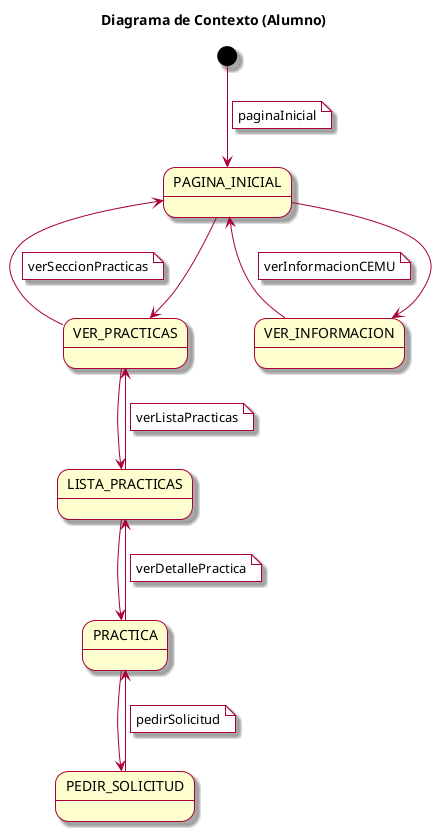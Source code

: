 @startuml Diagrama de Contexto (Alumno)

skin rose
skinparam note{
  BackgroundColor white
}
title Diagrama de Contexto (Alumno)

[*] -->  PAGINA_INICIAL
note on link: paginaInicial

PAGINA_INICIAL -d-> VER_PRACTICAS
VER_PRACTICAS -l-> PAGINA_INICIAL
note on link: verSeccionPracticas

PAGINA_INICIAL -d-> VER_INFORMACION
VER_INFORMACION -l-> PAGINA_INICIAL
note on link: verInformacionCEMU

VER_PRACTICAS --> LISTA_PRACTICAS
LISTA_PRACTICAS --> VER_PRACTICAS
note on link: verListaPracticas

LISTA_PRACTICAS --> PRACTICA
PRACTICA --> LISTA_PRACTICAS
note on link: verDetallePractica

PRACTICA --> PEDIR_SOLICITUD
PEDIR_SOLICITUD --> PRACTICA
note on link: pedirSolicitud

@enduml